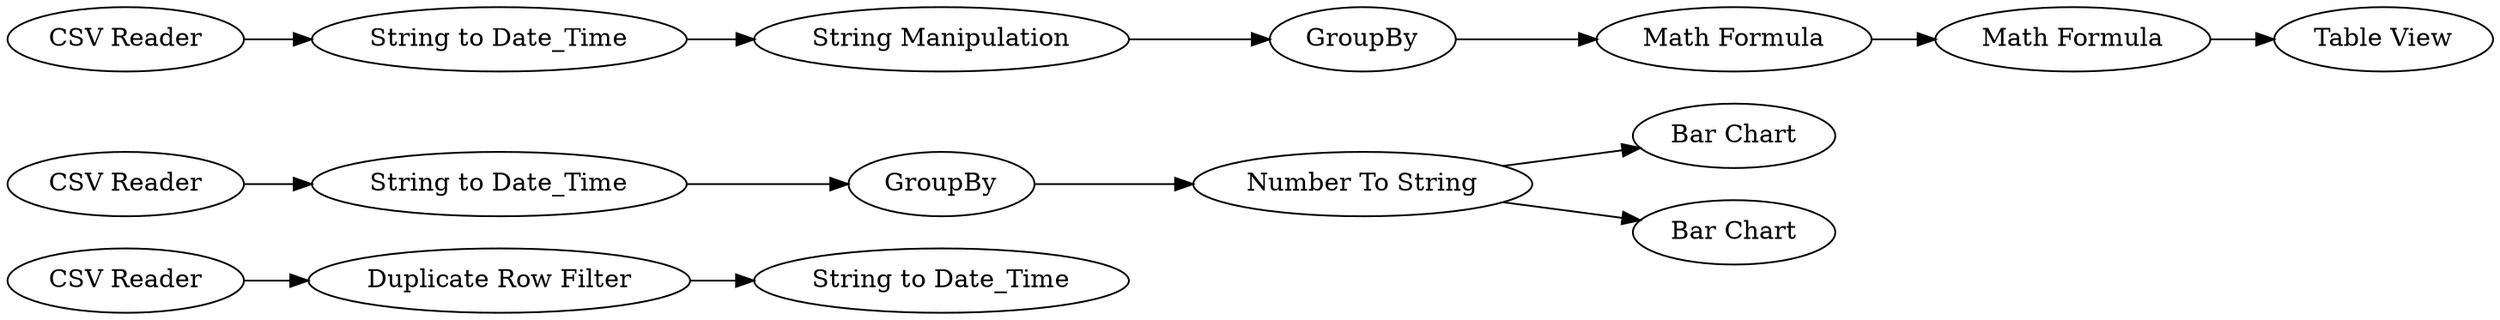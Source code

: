 digraph {
	11 -> 6
	32 -> 33
	7 -> 20
	31 -> 32
	29 -> 30
	32 -> 34
	4 -> 31
	18 -> 4
	5 -> 7
	3 -> 11
	27 -> 29
	24 -> 5
	20 -> 27
	5 [label="String to Date_Time"]
	24 [label="CSV Reader"]
	27 [label="Math Formula"]
	20 [label=GroupBy]
	7 [label="String Manipulation"]
	34 [label="Bar Chart"]
	29 [label="Math Formula"]
	31 [label=GroupBy]
	11 [label="Duplicate Row Filter"]
	4 [label="String to Date_Time"]
	18 [label="CSV Reader"]
	6 [label="String to Date_Time"]
	32 [label="Number To String"]
	33 [label="Bar Chart"]
	30 [label="Table View"]
	3 [label="CSV Reader"]
	rankdir=LR
}
